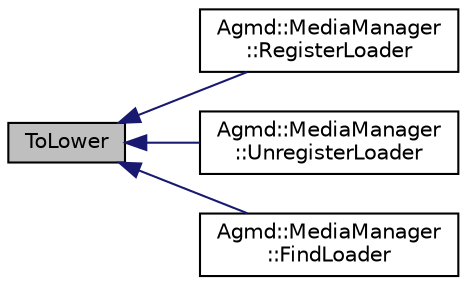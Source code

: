 digraph "ToLower"
{
  edge [fontname="Helvetica",fontsize="10",labelfontname="Helvetica",labelfontsize="10"];
  node [fontname="Helvetica",fontsize="10",shape=record];
  rankdir="LR";
  Node1 [label="ToLower",height=0.2,width=0.4,color="black", fillcolor="grey75", style="filled" fontcolor="black"];
  Node1 -> Node2 [dir="back",color="midnightblue",fontsize="10",style="solid"];
  Node2 [label="Agmd::MediaManager\l::RegisterLoader",height=0.2,width=0.4,color="black", fillcolor="white", style="filled",URL="$class_agmd_1_1_media_manager.html#a9ba4f233ac1bef692d0a2673ca4b5ee4"];
  Node1 -> Node3 [dir="back",color="midnightblue",fontsize="10",style="solid"];
  Node3 [label="Agmd::MediaManager\l::UnregisterLoader",height=0.2,width=0.4,color="black", fillcolor="white", style="filled",URL="$class_agmd_1_1_media_manager.html#a9a9c931457fcff02256b43a5ea10bc99"];
  Node1 -> Node4 [dir="back",color="midnightblue",fontsize="10",style="solid"];
  Node4 [label="Agmd::MediaManager\l::FindLoader",height=0.2,width=0.4,color="black", fillcolor="white", style="filled",URL="$class_agmd_1_1_media_manager.html#a137720775d2b24100276a2414e211378"];
}
